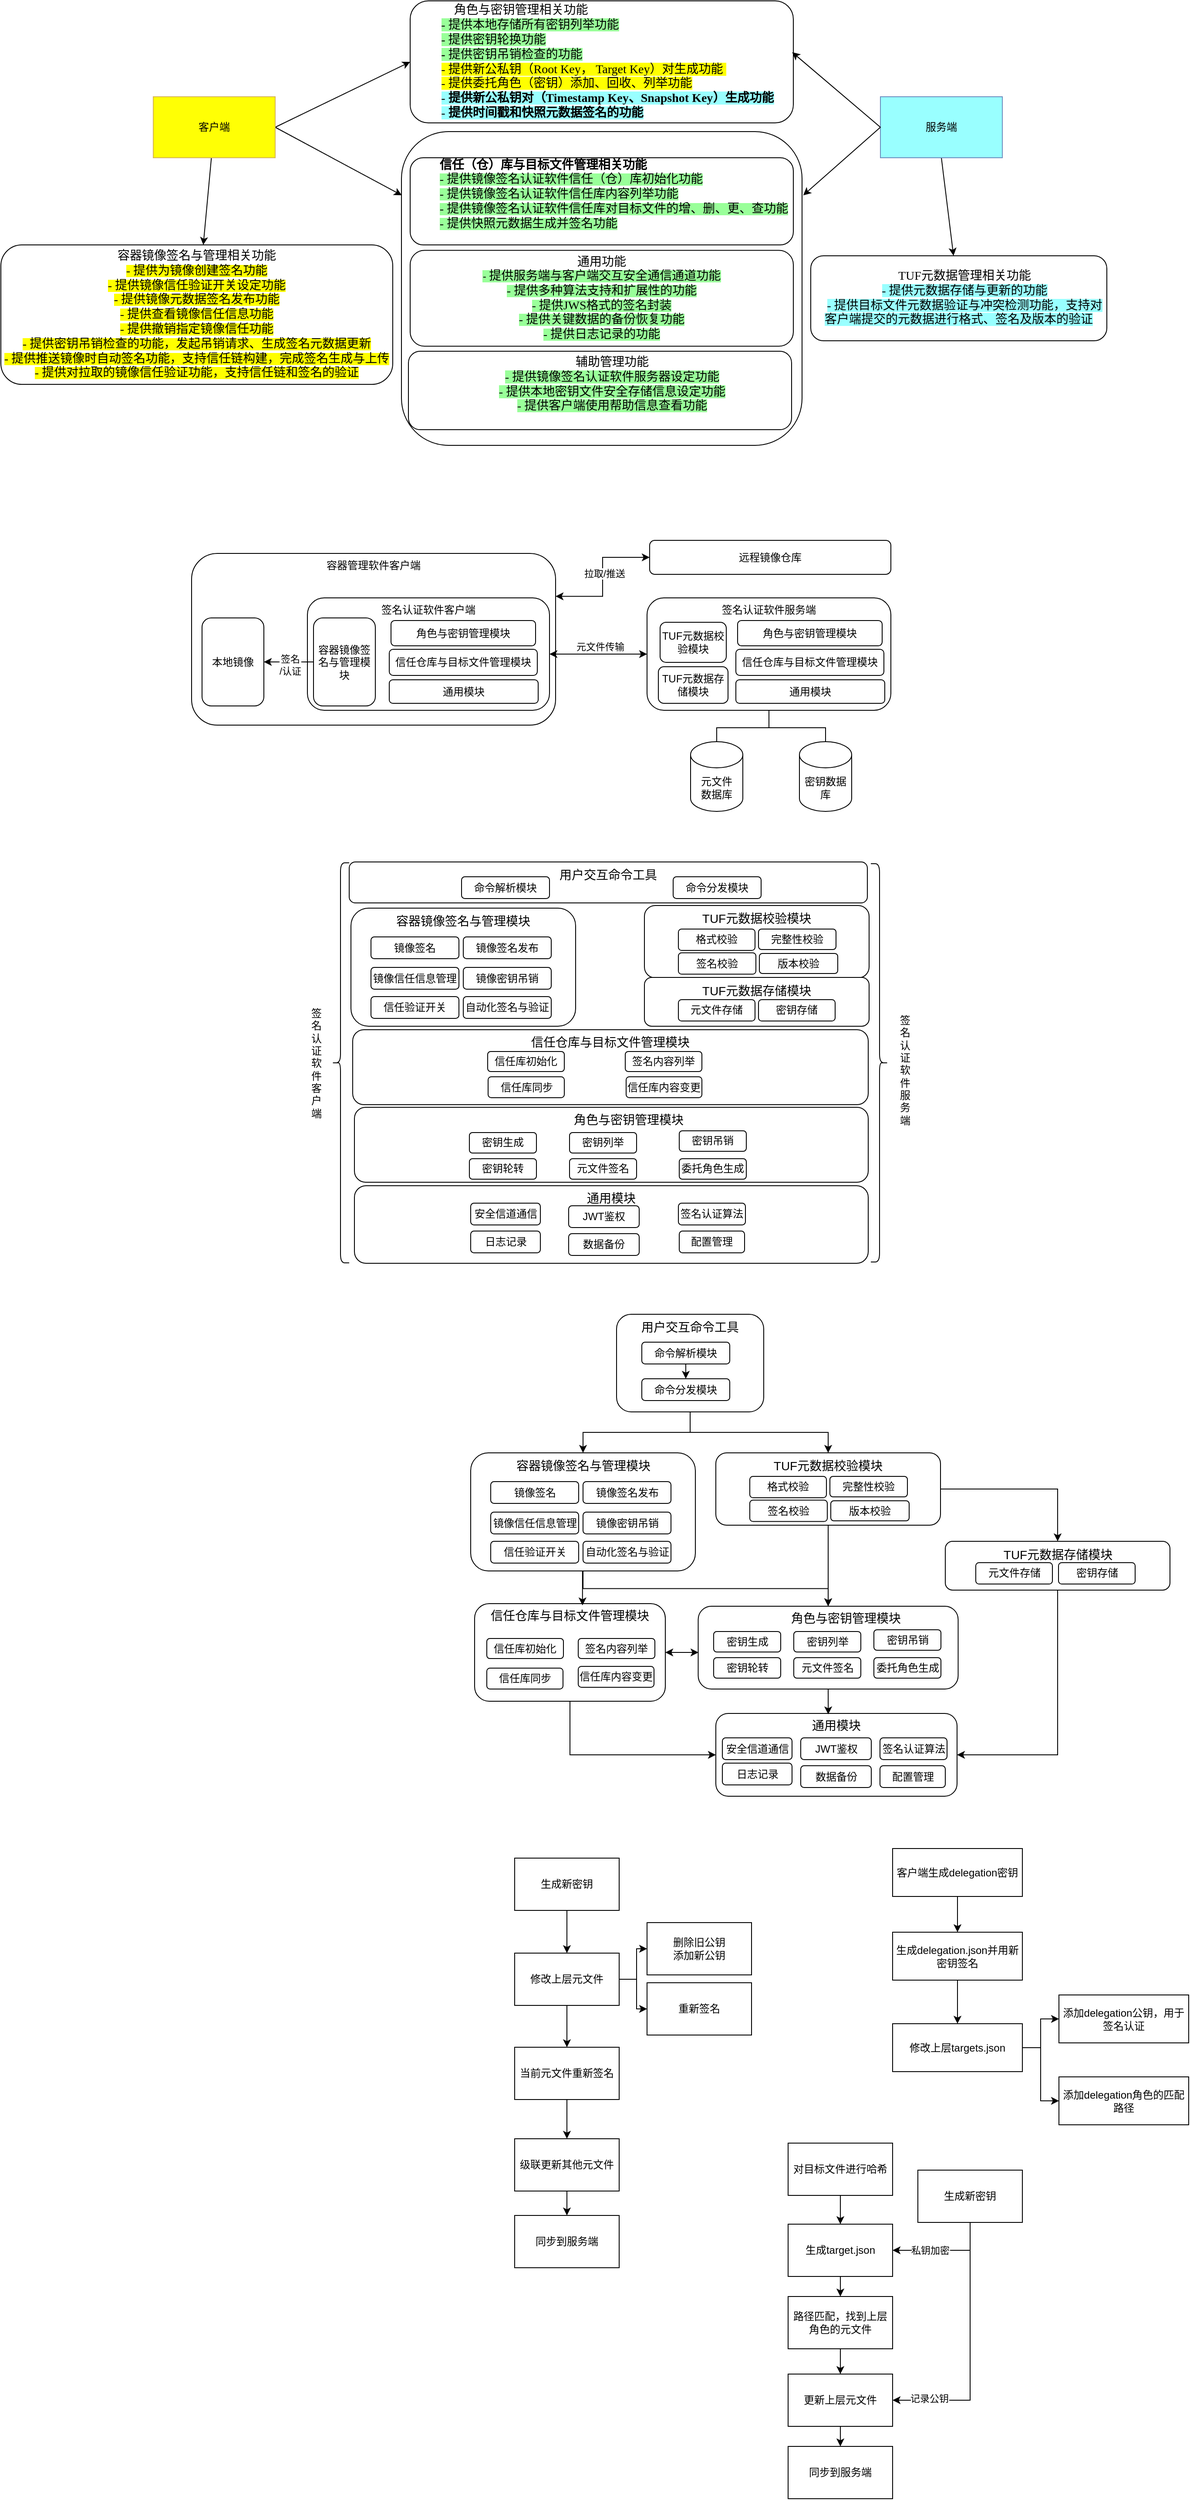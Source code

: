 <mxfile version="24.7.17">
  <diagram name="Page-1" id="I_vAI6bezVmmWGP37-cC">
    <mxGraphModel dx="1168" dy="698" grid="0" gridSize="10" guides="1" tooltips="1" connect="1" arrows="1" fold="1" page="1" pageScale="1" pageWidth="3300" pageHeight="4681" math="0" shadow="0">
      <root>
        <mxCell id="0" />
        <mxCell id="1" parent="0" />
        <mxCell id="vnhe2xDb4gEGWA_eNdFq-154" style="edgeStyle=orthogonalEdgeStyle;rounded=0;orthogonalLoop=1;jettySize=auto;html=1;exitX=1;exitY=0.25;exitDx=0;exitDy=0;entryX=0;entryY=0.5;entryDx=0;entryDy=0;startArrow=classic;startFill=1;" parent="1" source="vnhe2xDb4gEGWA_eNdFq-149" target="vnhe2xDb4gEGWA_eNdFq-153" edge="1">
          <mxGeometry relative="1" as="geometry" />
        </mxCell>
        <mxCell id="vnhe2xDb4gEGWA_eNdFq-155" value="拉取/推送" style="edgeLabel;html=1;align=center;verticalAlign=middle;resizable=0;points=[];" parent="vnhe2xDb4gEGWA_eNdFq-154" vertex="1" connectable="0">
          <mxGeometry x="0.061" y="-2" relative="1" as="geometry">
            <mxPoint as="offset" />
          </mxGeometry>
        </mxCell>
        <mxCell id="vnhe2xDb4gEGWA_eNdFq-149" value="容器管理软件客户端" style="rounded=1;whiteSpace=wrap;html=1;verticalAlign=top;" parent="1" vertex="1">
          <mxGeometry x="249" y="684" width="418" height="197" as="geometry" />
        </mxCell>
        <mxCell id="KUjtMMlZ2XUVZ9haEhoY-21" value="" style="rounded=1;whiteSpace=wrap;html=1;" parent="1" vertex="1">
          <mxGeometry x="490" y="200" width="460" height="360" as="geometry" />
        </mxCell>
        <mxCell id="KUjtMMlZ2XUVZ9haEhoY-23" style="rounded=0;orthogonalLoop=1;jettySize=auto;html=1;exitX=1;exitY=0.5;exitDx=0;exitDy=0;entryX=0;entryY=0.5;entryDx=0;entryDy=0;" parent="1" source="KUjtMMlZ2XUVZ9haEhoY-1" target="KUjtMMlZ2XUVZ9haEhoY-4" edge="1">
          <mxGeometry relative="1" as="geometry" />
        </mxCell>
        <mxCell id="KUjtMMlZ2XUVZ9haEhoY-24" style="rounded=0;orthogonalLoop=1;jettySize=auto;html=1;" parent="1" source="KUjtMMlZ2XUVZ9haEhoY-1" target="KUjtMMlZ2XUVZ9haEhoY-11" edge="1">
          <mxGeometry relative="1" as="geometry" />
        </mxCell>
        <mxCell id="KUjtMMlZ2XUVZ9haEhoY-28" style="rounded=0;orthogonalLoop=1;jettySize=auto;html=1;exitX=1;exitY=0.5;exitDx=0;exitDy=0;entryX=0.001;entryY=0.203;entryDx=0;entryDy=0;entryPerimeter=0;" parent="1" source="KUjtMMlZ2XUVZ9haEhoY-1" target="KUjtMMlZ2XUVZ9haEhoY-21" edge="1">
          <mxGeometry relative="1" as="geometry" />
        </mxCell>
        <mxCell id="KUjtMMlZ2XUVZ9haEhoY-1" value="客户端" style="rounded=0;whiteSpace=wrap;html=1;fillColor=#ffff05;strokeColor=#d6b656;" parent="1" vertex="1">
          <mxGeometry x="205" y="160" width="140" height="70" as="geometry" />
        </mxCell>
        <mxCell id="KUjtMMlZ2XUVZ9haEhoY-26" style="rounded=0;orthogonalLoop=1;jettySize=auto;html=1;exitX=0.5;exitY=1;exitDx=0;exitDy=0;" parent="1" source="KUjtMMlZ2XUVZ9haEhoY-2" target="KUjtMMlZ2XUVZ9haEhoY-6" edge="1">
          <mxGeometry relative="1" as="geometry" />
        </mxCell>
        <mxCell id="KUjtMMlZ2XUVZ9haEhoY-2" value="服务端" style="rounded=0;whiteSpace=wrap;html=1;fillColor=#99ffff;strokeColor=#6c8ebf;" parent="1" vertex="1">
          <mxGeometry x="1040" y="160" width="140" height="70" as="geometry" />
        </mxCell>
        <mxCell id="KUjtMMlZ2XUVZ9haEhoY-3" value="&lt;p style=&quot;margin: 0pt 0pt 0.0pt; text-indent: 21pt; text-align: justify;&quot; class=&quot;MsoNormal&quot;&gt;&lt;font face=&quot;宋体&quot;&gt;&lt;span style=&quot;font-size: 14px;&quot;&gt;&lt;b style=&quot;&quot;&gt;信任（仓）库与目标文件管理相关功能&lt;/b&gt;&lt;/span&gt;&lt;/font&gt;&lt;br&gt;&lt;/p&gt;&lt;p style=&quot;margin: 0pt 0pt 0.0pt; text-indent: 21pt; text-align: justify;&quot; class=&quot;MsoNormal&quot;&gt;&lt;span style=&quot;background-color: rgb(153, 255, 153);&quot;&gt;&lt;font style=&quot;&quot; face=&quot;宋体&quot;&gt;&lt;span style=&quot;font-size: 14px;&quot;&gt;-&amp;nbsp;&lt;/span&gt;&lt;/font&gt;&lt;span style=&quot;font-size: 10.5pt; font-family: 宋体; text-indent: 10pt;&quot;&gt;提供镜像签名认证软件信任（仓）库初始化功能&lt;/span&gt;&lt;/span&gt;&lt;/p&gt;&lt;p style=&quot;margin: 0pt 0pt 0.0pt; text-indent: 21pt; text-align: justify;&quot; class=&quot;MsoNormal&quot;&gt;&lt;span style=&quot;background-color: rgb(153, 255, 153);&quot;&gt;&lt;span style=&quot;font-size: 10.5pt; font-family: 宋体; text-indent: 10pt;&quot;&gt;-&amp;nbsp;&lt;/span&gt;&lt;span style=&quot;font-size: 10.5pt; font-family: 宋体; text-indent: 10pt;&quot;&gt;提供镜像签名认证软件信任库内容列举功能&lt;/span&gt;&lt;/span&gt;&lt;/p&gt;&lt;p style=&quot;margin: 0pt 0pt 0.0pt; text-indent: 21pt; text-align: justify;&quot; class=&quot;MsoNormal&quot;&gt;&lt;span style=&quot;background-color: rgb(153, 255, 153);&quot;&gt;&lt;span style=&quot;font-size: 10.5pt; font-family: 宋体; text-indent: 10pt;&quot;&gt;-&amp;nbsp;&lt;/span&gt;&lt;span style=&quot;font-size: 10.5pt; font-family: 宋体; text-indent: 10pt;&quot;&gt;提供镜像签名认证软件信任库对目标文件的增、删、更、查功能&lt;/span&gt;&lt;/span&gt;&lt;/p&gt;&lt;p style=&quot;margin: 0pt 0pt 0.0pt; text-indent: 21pt; text-align: justify;&quot; class=&quot;MsoNormal&quot;&gt;&lt;span style=&quot;background-color: rgb(153, 255, 153);&quot;&gt;&lt;span style=&quot;font-size: 10.5pt; font-family: 宋体; text-indent: 10pt;&quot;&gt;-&amp;nbsp;&lt;/span&gt;&lt;span style=&quot;text-align: start; text-indent: -9.95pt; font-family: 宋体; font-size: 10.5pt;&quot;&gt;提供快照元数据生成并签名功能&lt;/span&gt;&lt;/span&gt;&lt;/p&gt;&lt;p style=&quot;font-size: medium; text-align: start; margin-left: 9.95pt; text-indent: -9.95pt;&quot; class=&quot;17&quot;&gt;&lt;span style=&quot;font-family: 宋体; font-size: 10.5pt;&quot;&gt;&lt;/span&gt;&lt;/p&gt;" style="rounded=1;whiteSpace=wrap;html=1;" parent="1" vertex="1">
          <mxGeometry x="500" y="230" width="440" height="100" as="geometry" />
        </mxCell>
        <mxCell id="KUjtMMlZ2XUVZ9haEhoY-4" value="&lt;p style=&quot;margin: 0pt 0pt 0.0pt; text-indent: 21pt; text-align: justify; font-family: 宋体; font-size: 10.5pt;&quot; class=&quot;MsoNormal&quot;&gt;&lt;span style=&quot;background-image: initial; background-position: initial; background-size: initial; background-repeat: initial; background-attachment: initial; background-origin: initial; background-clip: initial; font-size: 10.5pt;&quot;&gt;&lt;font style=&quot;&quot; face=&quot;宋体&quot;&gt;角色与密钥管理相关功能&lt;/font&gt;&lt;/span&gt;&lt;span style=&quot;font-size: 10.5pt; background-image: initial; background-position: initial; background-size: initial; background-repeat: initial; background-attachment: initial; background-origin: initial; background-clip: initial; background: rgb(255, 255, 0); font-size: 10.5pt;&quot;&gt;&lt;/span&gt;&lt;/p&gt;&lt;p style=&quot;margin: 0pt 0pt 0.0pt; text-indent: 21pt; text-align: justify; font-family: 宋体; font-size: 10.5pt;&quot; class=&quot;MsoNormal&quot;&gt;&lt;span style=&quot;font-size: 10.5pt; background-image: initial; background-position: initial; background-size: initial; background-repeat: initial; background-attachment: initial; background-origin: initial; background-clip: initial; background-color: rgb(255, 255, 0);&quot;&gt;&lt;/span&gt;&lt;/p&gt;&lt;p style=&quot;margin: 0pt 0pt 0.0pt; text-indent: 10pt; text-align: justify; font-family: 宋体; font-size: 10.5pt;&quot; class=&quot;MsoNormal&quot;&gt;&lt;span style=&quot;background-color: rgb(153, 255, 153);&quot;&gt;&lt;span style=&quot;font-size: 10.5pt;&quot;&gt;-&amp;nbsp;&lt;/span&gt;&lt;span style=&quot;font-size: 10.5pt; text-indent: 10pt;&quot;&gt;提供本地存储所有密钥列举功能&lt;/span&gt;&lt;/span&gt;&lt;/p&gt;&lt;p style=&quot;margin: 0pt 0pt 0.0pt; text-indent: 10pt; text-align: justify; font-family: 宋体; font-size: 10.5pt;&quot; class=&quot;MsoNormal&quot;&gt;&lt;span style=&quot;background-color: rgb(153, 255, 153);&quot;&gt;&lt;span style=&quot;text-indent: 13.333px;&quot;&gt;- 提供密钥轮换功能&lt;/span&gt;&lt;span style=&quot;font-size: 10.5pt; text-indent: 10pt;&quot;&gt;&lt;br&gt;&lt;/span&gt;&lt;/span&gt;&lt;/p&gt;&lt;p style=&quot;margin: 0pt 0pt 0.0pt; text-indent: 10pt; text-align: justify; font-family: 宋体; font-size: 10.5pt;&quot; class=&quot;MsoNormal&quot;&gt;&lt;span style=&quot;background-color: rgb(153, 255, 153);&quot;&gt;&lt;b style=&quot;font-size: 10.5pt; text-indent: 10pt;&quot;&gt;-&amp;nbsp;&lt;/b&gt;&lt;span style=&quot;font-size: 10.5pt; text-indent: 10pt;&quot;&gt;提供密钥吊销检查的功能&lt;/span&gt;&lt;/span&gt;&lt;span style=&quot;text-indent: 13.333px;&quot;&gt;&lt;br&gt;&lt;/span&gt;&lt;/p&gt;&lt;p style=&quot;margin: 0pt 0pt 0.0pt; text-indent: 10pt; text-align: justify; font-family: 宋体; font-size: 10.5pt;&quot; class=&quot;MsoNormal&quot;&gt;&lt;span style=&quot;background-color: rgb(255, 255, 0);&quot;&gt;&lt;span style=&quot;font-size: 10.5pt; text-indent: 10pt;&quot;&gt;-&amp;nbsp;&lt;/span&gt;&lt;span style=&quot;font-size: 10.5pt; text-indent: 10pt;&quot;&gt;提供新公私钥（Root Key， Target Key）对生成功能&lt;/span&gt;&lt;span style=&quot;font-size: 10.5pt; text-indent: 10pt;&quot;&gt;&amp;nbsp;&lt;/span&gt;&lt;/span&gt;&lt;/p&gt;&lt;p style=&quot;margin: 0pt 0pt 0.0pt; text-indent: 10pt; text-align: justify; font-family: 宋体; font-size: 10.5pt;&quot; class=&quot;MsoNormal&quot;&gt;&lt;span style=&quot;background-color: rgb(255, 255, 0);&quot;&gt;&lt;span style=&quot;font-size: 10.5pt; text-indent: 10pt;&quot;&gt;-&amp;nbsp;&lt;/span&gt;&lt;span style=&quot;font-size: 10.5pt; text-indent: 10pt;&quot;&gt;提供委托角色（密钥）添加、回收、列举功能&lt;/span&gt;&lt;/span&gt;&lt;span style=&quot;font-size: 10.5pt; text-indent: 10pt; background-color: initial;&quot;&gt;&lt;br&gt;&lt;/span&gt;&lt;/p&gt;&lt;p style=&quot;margin: 0pt 0pt 0.0pt; text-indent: 10pt; text-align: justify; font-family: 宋体; font-size: 10.5pt;&quot; class=&quot;MsoNormal&quot;&gt;&lt;span style=&quot;background-color: rgb(153, 255, 255);&quot;&gt;&lt;span style=&quot;font-size: 10.5pt; text-indent: 10pt;&quot;&gt;-&amp;nbsp;&lt;/span&gt;&lt;b style=&quot;font-size: 10.5pt; text-indent: 10pt;&quot;&gt;提供新公私钥对（Timestamp Key&lt;/b&gt;&lt;b style=&quot;font-size: 10.5pt; text-indent: 10pt;&quot;&gt;、Snapshot Key&lt;/b&gt;&lt;b style=&quot;font-size: 10.5pt; text-indent: 10pt;&quot;&gt;）生成功能&lt;/b&gt;&lt;/span&gt;&lt;/p&gt;&lt;p style=&quot;margin: 0pt 0pt 0.0pt; text-indent: 10pt; text-align: justify; font-family: 宋体; font-size: 10.5pt;&quot; class=&quot;MsoNormal&quot;&gt;&lt;span style=&quot;background-color: rgb(153, 255, 255);&quot;&gt;&lt;span style=&quot;font-size: 10.5pt; text-indent: 10pt;&quot;&gt;-&amp;nbsp;&lt;/span&gt;&lt;b style=&quot;font-size: 10.5pt; text-indent: 10pt;&quot;&gt;提供时间戳&lt;/b&gt;&lt;b style=&quot;font-size: 10.5pt; text-indent: 10pt;&quot;&gt;和&lt;/b&gt;&lt;b style=&quot;font-size: 10.5pt; text-indent: 10pt;&quot;&gt;快照元数据签名的功能&lt;/b&gt;&lt;/span&gt;&lt;/p&gt;" style="rounded=1;whiteSpace=wrap;html=1;" parent="1" vertex="1">
          <mxGeometry x="500" y="50" width="440" height="140" as="geometry" />
        </mxCell>
        <mxCell id="KUjtMMlZ2XUVZ9haEhoY-6" value="&lt;p style=&quot;margin: 0pt 0pt 0.0pt; text-indent: 10pt; font-family: 宋体; font-size: 10.5pt;&quot; class=&quot;MsoNormal&quot;&gt;&lt;span style=&quot;font-size: 10.5pt; background-image: initial; background-position: initial; background-size: initial; background-repeat: initial; background-attachment: initial; background-origin: initial; background-clip: initial; background-color: rgb(255, 255, 255);&quot;&gt;&lt;font style=&quot;&quot; face=&quot;宋体&quot;&gt;TUF元数据管理相关功能&lt;/font&gt;&lt;/span&gt;&lt;/p&gt;&lt;p style=&quot;text-indent: 13.333px; margin: 0pt 0pt 0.0pt; font-family: 宋体; font-size: 10.5pt;&quot; class=&quot;MsoNormal&quot;&gt;&lt;span style=&quot;background-color: rgb(153, 255, 255);&quot;&gt;&lt;span style=&quot;font-size: 10.5pt; text-indent: -9.95pt;&quot;&gt;-&amp;nbsp;&lt;/span&gt;&lt;span style=&quot;font-size: 10.5pt; text-indent: -9.95pt;&quot;&gt;提供元数据存储与更新的功能&lt;/span&gt;&lt;/span&gt;&lt;/p&gt;&lt;p style=&quot;text-indent: 13.333px; margin: 0pt 0pt 0.0pt; font-family: 宋体; font-size: 10.5pt;&quot; class=&quot;MsoNormal&quot;&gt;&lt;span style=&quot;font-size: 10.5pt; text-indent: 10pt;&quot;&gt;&lt;span style=&quot;background-color: rgb(153, 255, 255);&quot;&gt;- 提供目标文件元数据验证与冲突检测功能，&lt;/span&gt;&lt;/span&gt;&lt;span style=&quot;background-color: rgb(153, 255, 255);&quot;&gt;&lt;span style=&quot;font-size: 10.5pt; text-indent: 10pt;&quot;&gt;支持&lt;/span&gt;&lt;span style=&quot;font-size: 10.5pt; text-indent: 10pt;&quot;&gt;对客户端提交的元数据进行格式、签名及版本的验证&lt;/span&gt;&lt;/span&gt;&lt;/p&gt;" style="rounded=1;whiteSpace=wrap;html=1;align=center;" parent="1" vertex="1">
          <mxGeometry x="960" y="342.5" width="340" height="97.5" as="geometry" />
        </mxCell>
        <mxCell id="KUjtMMlZ2XUVZ9haEhoY-11" value="&lt;span style=&quot;font-family: 宋体; font-size: 14px;&quot;&gt;容器镜像签名与管理相关功能&lt;/span&gt;&lt;div&gt;&lt;span style=&quot;background-color: rgb(255, 255, 0);&quot;&gt;&lt;span style=&quot;font-family: 宋体; font-size: 14px;&quot;&gt;-&amp;nbsp;&lt;/span&gt;&lt;span style=&quot;font-family: 宋体; font-size: 14px; text-indent: 13.333px;&quot;&gt;提供为镜像创建签名功能&lt;/span&gt;&lt;/span&gt;&lt;/div&gt;&lt;div&gt;&lt;span style=&quot;background-color: rgb(255, 255, 0);&quot;&gt;&lt;span style=&quot;font-size: 10.5pt; font-family: 宋体; text-indent: 10pt;&quot;&gt;-&amp;nbsp;&lt;/span&gt;&lt;span style=&quot;font-size: 10.5pt; font-family: 宋体; text-indent: 10pt;&quot;&gt;提供镜像信任验证开关设定功能&lt;/span&gt;&lt;/span&gt;&lt;/div&gt;&lt;div&gt;&lt;span style=&quot;background-color: rgb(255, 255, 0);&quot;&gt;&lt;span style=&quot;font-size: 10.5pt; font-family: 宋体; text-indent: 10pt;&quot;&gt;-&amp;nbsp;&lt;/span&gt;&lt;span style=&quot;font-size: 10.5pt; font-family: 宋体; text-indent: 10pt;&quot;&gt;提供镜像元数据签名发布功能&lt;/span&gt;&lt;span style=&quot;font-size: 10.5pt; font-family: 宋体; text-indent: 10pt;&quot;&gt;&lt;br&gt;&lt;/span&gt;&lt;/span&gt;&lt;/div&gt;&lt;div&gt;&lt;span style=&quot;background-color: rgb(255, 255, 0);&quot;&gt;&lt;span style=&quot;font-size: 10.5pt; font-family: 宋体; text-indent: 10pt;&quot;&gt;-&amp;nbsp;&lt;/span&gt;&lt;span style=&quot;font-size: 10.5pt; font-family: 宋体; text-indent: 10pt;&quot;&gt;提供查看镜像信任信息功能&lt;/span&gt;&lt;span style=&quot;font-size: 10.5pt; font-family: 宋体; text-indent: 10pt;&quot;&gt;&lt;br&gt;&lt;/span&gt;&lt;/span&gt;&lt;/div&gt;&lt;div&gt;&lt;span style=&quot;background-color: rgb(255, 255, 0);&quot;&gt;&lt;span style=&quot;font-size: 10.5pt; font-family: 宋体; text-indent: 10pt;&quot;&gt;-&amp;nbsp;&lt;/span&gt;&lt;span style=&quot;font-size: 10.5pt; font-family: 宋体; text-indent: 10pt;&quot;&gt;提供撤销指定镜像信任功能&lt;/span&gt;&lt;span style=&quot;font-size: 10.5pt; font-family: 宋体; text-indent: 10pt;&quot;&gt;&lt;br&gt;&lt;/span&gt;&lt;/span&gt;&lt;/div&gt;&lt;div&gt;&lt;span style=&quot;background-color: rgb(255, 255, 0);&quot;&gt;&lt;span style=&quot;font-size: 10.5pt; font-family: 宋体; text-indent: 10pt;&quot;&gt;-&amp;nbsp;&lt;/span&gt;&lt;span style=&quot;font-size: 10.5pt; font-family: 宋体; text-indent: 10pt;&quot;&gt;提供密钥吊销检查的功能，发起吊销请求、生成签名元数据更新&lt;/span&gt;&lt;span style=&quot;font-size: 10.5pt; font-family: 宋体; text-indent: 10pt;&quot;&gt;&lt;br&gt;&lt;/span&gt;&lt;/span&gt;&lt;/div&gt;&lt;div&gt;&lt;span style=&quot;background-color: rgb(255, 255, 0);&quot;&gt;&lt;span style=&quot;font-size: 10.5pt; font-family: 宋体; text-indent: 10pt;&quot;&gt;-&amp;nbsp;&lt;/span&gt;&lt;span style=&quot;font-size: 10.5pt; font-family: 宋体; text-indent: 10pt;&quot;&gt;提供推送镜像时自动签名功能，支持信任链构建，完成签名生成与上传&lt;/span&gt;&lt;span style=&quot;font-size: 10.5pt; font-family: 宋体; text-indent: 10pt;&quot;&gt;&lt;br&gt;&lt;/span&gt;&lt;/span&gt;&lt;/div&gt;&lt;div&gt;&lt;span style=&quot;background-color: rgb(255, 255, 0);&quot;&gt;&lt;span style=&quot;font-size: 10.5pt; font-family: 宋体; text-indent: 10pt;&quot;&gt;-&amp;nbsp;&lt;/span&gt;&lt;span style=&quot;font-size: 10.5pt; font-family: 宋体; text-indent: 10pt;&quot;&gt;提供对拉取的镜像信任验证功能，支持信任链和签名的验证&lt;/span&gt;&lt;/span&gt;&lt;span style=&quot;font-size: 10.5pt; font-family: 宋体; text-indent: 10pt;&quot;&gt;&lt;br&gt;&lt;/span&gt;&lt;/div&gt;" style="rounded=1;whiteSpace=wrap;html=1;" parent="1" vertex="1">
          <mxGeometry x="30" y="330" width="450" height="160" as="geometry" />
        </mxCell>
        <mxCell id="KUjtMMlZ2XUVZ9haEhoY-15" value="&lt;p style=&quot;margin: 0pt 0pt 0.0pt; text-indent: 21pt; font-family: 宋体; font-size: 10.5pt;&quot; class=&quot;MsoNormal&quot;&gt;辅助管理功能&lt;/p&gt;&lt;p style=&quot;margin: 0pt 0pt 0.0pt; text-indent: 21pt; font-family: 宋体; font-size: 10.5pt;&quot; class=&quot;MsoNormal&quot;&gt;&lt;span style=&quot;background-color: rgb(153, 255, 153);&quot;&gt;-&amp;nbsp;&lt;span style=&quot;font-size: 10.5pt; text-indent: 0pt;&quot;&gt;提供镜像签名认证软件服务器设定功能&lt;/span&gt;&lt;/span&gt;&lt;/p&gt;&lt;p style=&quot;margin: 0pt 0pt 0.0pt; text-indent: 21pt; font-family: 宋体; font-size: 10.5pt;&quot; class=&quot;MsoNormal&quot;&gt;&lt;span style=&quot;background-color: rgb(153, 255, 153);&quot;&gt;&lt;span style=&quot;font-size: 10.5pt; text-indent: 0pt;&quot;&gt;-&amp;nbsp;&lt;/span&gt;&lt;span style=&quot;font-size: 10.5pt; text-indent: 10pt;&quot;&gt;提供本地密钥文件安全存储信息设定功能&lt;/span&gt;&lt;/span&gt;&lt;/p&gt;&lt;p style=&quot;margin: 0pt 0pt 0.0pt; text-indent: 21pt; font-family: 宋体; font-size: 10.5pt;&quot; class=&quot;MsoNormal&quot;&gt;&lt;span style=&quot;background-color: rgb(153, 255, 153);&quot;&gt;&lt;span style=&quot;font-size: 10.5pt; text-indent: 10pt;&quot;&gt;-&amp;nbsp;&lt;/span&gt;&lt;span style=&quot;font-size: 10.5pt; text-indent: 10pt;&quot;&gt;提供客户端使用帮助信息查看功能&lt;/span&gt;&lt;/span&gt;&lt;/p&gt;&lt;p style=&quot;margin-left: 0pt; text-indent: 0pt; text-align: justify; font-family: 宋体; font-size: 10.5pt;&quot; class=&quot;MsoListNumber&quot;&gt;&lt;span style=&quot;font-size: 10.5pt;&quot;&gt;&lt;/span&gt;&lt;/p&gt;" style="rounded=1;whiteSpace=wrap;html=1;" parent="1" vertex="1">
          <mxGeometry x="498" y="452" width="440" height="90" as="geometry" />
        </mxCell>
        <mxCell id="KUjtMMlZ2XUVZ9haEhoY-16" value="&lt;font style=&quot;font-size: 14px;&quot;&gt;通用功能&lt;/font&gt;&lt;div&gt;&lt;span style=&quot;background-color: rgb(153, 255, 153);&quot;&gt;-&amp;nbsp;&lt;span style=&quot;font-size: 10.5pt; font-family: 宋体; text-align: justify; text-indent: 10pt;&quot;&gt;提供服务端与客户端交互安全通信通道功能&lt;/span&gt;&lt;/span&gt;&lt;/div&gt;&lt;div&gt;&lt;span style=&quot;background-color: rgb(153, 255, 153);&quot;&gt;&lt;span style=&quot;font-size: 10.5pt; font-family: 宋体; text-align: justify; text-indent: 10pt;&quot;&gt;-&amp;nbsp;&lt;/span&gt;&lt;span style=&quot;font-size: 10.5pt; font-family: 宋体; text-align: justify; text-indent: 10pt;&quot;&gt;提供多种算法支持和扩展性的功能&lt;/span&gt;&lt;/span&gt;&lt;/div&gt;&lt;div&gt;&lt;span style=&quot;background-color: rgb(153, 255, 153);&quot;&gt;&lt;span style=&quot;font-size: 10.5pt; font-family: 宋体; text-align: justify; text-indent: 10pt;&quot;&gt;-&amp;nbsp;&lt;/span&gt;&lt;font style=&quot;font-size: 10.5pt; font-family: 宋体; text-align: justify; text-indent: 10pt;&quot; face=&quot;宋体&quot;&gt;提供&lt;/font&gt;&lt;font style=&quot;font-size: 10.5pt; font-family: 宋体; text-align: justify; text-indent: 10pt;&quot; face=&quot;宋体&quot;&gt;JWS格式的签名封装&lt;/font&gt;&lt;/span&gt;&lt;/div&gt;&lt;div&gt;&lt;span style=&quot;background-color: rgb(153, 255, 153);&quot;&gt;&lt;font style=&quot;font-size: 10.5pt; font-family: 宋体; text-align: justify; text-indent: 10pt;&quot; face=&quot;宋体&quot;&gt;-&amp;nbsp;&lt;/font&gt;&lt;span style=&quot;font-size: 10.5pt; font-family: 宋体; text-align: justify; text-indent: 10pt;&quot;&gt;提供关键数据的备份恢复功能&lt;/span&gt;&lt;/span&gt;&lt;/div&gt;&lt;div&gt;&lt;span style=&quot;background-color: rgb(153, 255, 153);&quot;&gt;&lt;span style=&quot;font-size: 10.5pt; font-family: 宋体; text-align: justify; text-indent: 10pt;&quot;&gt;-&amp;nbsp;&lt;/span&gt;&lt;span style=&quot;font-size: 10.5pt; font-family: 宋体; text-align: justify; text-indent: 10pt;&quot;&gt;提供日志记录的功能&lt;/span&gt;&lt;/span&gt;&lt;/div&gt;" style="rounded=1;whiteSpace=wrap;html=1;" parent="1" vertex="1">
          <mxGeometry x="500" y="336.25" width="440" height="110" as="geometry" />
        </mxCell>
        <mxCell id="KUjtMMlZ2XUVZ9haEhoY-25" style="rounded=0;orthogonalLoop=1;jettySize=auto;html=1;exitX=0;exitY=0.5;exitDx=0;exitDy=0;entryX=0.997;entryY=0.421;entryDx=0;entryDy=0;entryPerimeter=0;" parent="1" source="KUjtMMlZ2XUVZ9haEhoY-2" target="KUjtMMlZ2XUVZ9haEhoY-4" edge="1">
          <mxGeometry relative="1" as="geometry" />
        </mxCell>
        <mxCell id="KUjtMMlZ2XUVZ9haEhoY-27" style="rounded=0;orthogonalLoop=1;jettySize=auto;html=1;exitX=0;exitY=0.5;exitDx=0;exitDy=0;entryX=1.003;entryY=0.203;entryDx=0;entryDy=0;entryPerimeter=0;" parent="1" source="KUjtMMlZ2XUVZ9haEhoY-2" target="KUjtMMlZ2XUVZ9haEhoY-21" edge="1">
          <mxGeometry relative="1" as="geometry" />
        </mxCell>
        <mxCell id="KUjtMMlZ2XUVZ9haEhoY-46" value="&lt;span style=&quot;color: rgb(0, 0, 0); font-family: 宋体; font-size: 14px; text-indent: 28px;&quot;&gt;信任仓库与目标文件管理模块&lt;/span&gt;" style="rounded=1;whiteSpace=wrap;html=1;verticalAlign=top;" parent="1" vertex="1">
          <mxGeometry x="434" y="1230.5" width="592" height="86" as="geometry" />
        </mxCell>
        <mxCell id="KUjtMMlZ2XUVZ9haEhoY-55" value="&lt;blockquote style=&quot;margin: 0 0 0 40px; border: none; padding: 0px;&quot;&gt;&lt;span style=&quot;color: rgb(0, 0, 0); font-family: 宋体; font-size: 14px; text-indent: 28px;&quot;&gt;角色与密钥管理模块&lt;/span&gt;&lt;/blockquote&gt;" style="rounded=1;whiteSpace=wrap;html=1;verticalAlign=top;" parent="1" vertex="1">
          <mxGeometry x="436" y="1319.5" width="590" height="86" as="geometry" />
        </mxCell>
        <mxCell id="KUjtMMlZ2XUVZ9haEhoY-58" value="&lt;font style=&quot;font-size: 14px;&quot;&gt;容器镜像签名与管理模块&lt;/font&gt;" style="rounded=1;whiteSpace=wrap;html=1;verticalAlign=top;" parent="1" vertex="1">
          <mxGeometry x="432" y="1091" width="258" height="135.5" as="geometry" />
        </mxCell>
        <mxCell id="KUjtMMlZ2XUVZ9haEhoY-59" value="&lt;font style=&quot;font-size: 14px;&quot;&gt;TUF元数据校验模块&lt;/font&gt;" style="rounded=1;whiteSpace=wrap;html=1;verticalAlign=top;" parent="1" vertex="1">
          <mxGeometry x="769" y="1088" width="258" height="83" as="geometry" />
        </mxCell>
        <mxCell id="vnhe2xDb4gEGWA_eNdFq-10" value="密钥生成" style="rounded=1;whiteSpace=wrap;html=1;" parent="1" vertex="1">
          <mxGeometry x="568" y="1348.5" width="77" height="23.5" as="geometry" />
        </mxCell>
        <mxCell id="vnhe2xDb4gEGWA_eNdFq-11" value="密钥列举" style="rounded=1;whiteSpace=wrap;html=1;" parent="1" vertex="1">
          <mxGeometry x="683" y="1348.5" width="77" height="23.5" as="geometry" />
        </mxCell>
        <mxCell id="vnhe2xDb4gEGWA_eNdFq-12" value="密钥吊销" style="rounded=1;whiteSpace=wrap;html=1;" parent="1" vertex="1">
          <mxGeometry x="809" y="1346.5" width="77" height="23.5" as="geometry" />
        </mxCell>
        <mxCell id="vnhe2xDb4gEGWA_eNdFq-13" value="密钥轮转" style="rounded=1;whiteSpace=wrap;html=1;" parent="1" vertex="1">
          <mxGeometry x="568" y="1378.5" width="77" height="23.5" as="geometry" />
        </mxCell>
        <mxCell id="vnhe2xDb4gEGWA_eNdFq-16" value="委托角色生成" style="rounded=1;whiteSpace=wrap;html=1;" parent="1" vertex="1">
          <mxGeometry x="809" y="1378.5" width="77" height="23.5" as="geometry" />
        </mxCell>
        <mxCell id="vnhe2xDb4gEGWA_eNdFq-24" value="元文件签名" style="rounded=1;whiteSpace=wrap;html=1;" parent="1" vertex="1">
          <mxGeometry x="683" y="1378.5" width="77" height="23.5" as="geometry" />
        </mxCell>
        <mxCell id="vnhe2xDb4gEGWA_eNdFq-26" value="签名内容列举" style="rounded=1;whiteSpace=wrap;html=1;" parent="1" vertex="1">
          <mxGeometry x="747" y="1255.5" width="88" height="23" as="geometry" />
        </mxCell>
        <mxCell id="vnhe2xDb4gEGWA_eNdFq-27" value="信任库内容变更" style="rounded=1;whiteSpace=wrap;html=1;" parent="1" vertex="1">
          <mxGeometry x="748" y="1284.5" width="87" height="24" as="geometry" />
        </mxCell>
        <mxCell id="vnhe2xDb4gEGWA_eNdFq-28" value="信任库同步" style="rounded=1;whiteSpace=wrap;html=1;" parent="1" vertex="1">
          <mxGeometry x="589.5" y="1284.5" width="87.5" height="24" as="geometry" />
        </mxCell>
        <mxCell id="vnhe2xDb4gEGWA_eNdFq-29" value="镜像签名" style="rounded=1;whiteSpace=wrap;html=1;" parent="1" vertex="1">
          <mxGeometry x="455" y="1124" width="101" height="25" as="geometry" />
        </mxCell>
        <mxCell id="vnhe2xDb4gEGWA_eNdFq-30" value="信任验证开关" style="rounded=1;whiteSpace=wrap;html=1;" parent="1" vertex="1">
          <mxGeometry x="455" y="1192.5" width="101" height="25" as="geometry" />
        </mxCell>
        <mxCell id="vnhe2xDb4gEGWA_eNdFq-31" value="镜像签名发布" style="rounded=1;whiteSpace=wrap;html=1;" parent="1" vertex="1">
          <mxGeometry x="561" y="1124" width="101" height="25" as="geometry" />
        </mxCell>
        <mxCell id="vnhe2xDb4gEGWA_eNdFq-32" value="镜像信任信息管理" style="rounded=1;whiteSpace=wrap;html=1;" parent="1" vertex="1">
          <mxGeometry x="455" y="1159" width="101" height="25" as="geometry" />
        </mxCell>
        <mxCell id="vnhe2xDb4gEGWA_eNdFq-33" value="镜像密钥吊销" style="rounded=1;whiteSpace=wrap;html=1;" parent="1" vertex="1">
          <mxGeometry x="561" y="1159" width="101" height="25" as="geometry" />
        </mxCell>
        <mxCell id="vnhe2xDb4gEGWA_eNdFq-35" value="自动化签名与验证" style="rounded=1;whiteSpace=wrap;html=1;" parent="1" vertex="1">
          <mxGeometry x="561" y="1192.5" width="101" height="25" as="geometry" />
        </mxCell>
        <mxCell id="vnhe2xDb4gEGWA_eNdFq-36" value="完整性校验" style="rounded=1;whiteSpace=wrap;html=1;" parent="1" vertex="1">
          <mxGeometry x="900" y="1115" width="89" height="23.5" as="geometry" />
        </mxCell>
        <mxCell id="vnhe2xDb4gEGWA_eNdFq-37" value="格式校验" style="rounded=1;whiteSpace=wrap;html=1;" parent="1" vertex="1">
          <mxGeometry x="808" y="1115" width="88" height="24.5" as="geometry" />
        </mxCell>
        <mxCell id="vnhe2xDb4gEGWA_eNdFq-38" value="签名校验" style="rounded=1;whiteSpace=wrap;html=1;" parent="1" vertex="1">
          <mxGeometry x="808" y="1142.25" width="89" height="24.5" as="geometry" />
        </mxCell>
        <mxCell id="vnhe2xDb4gEGWA_eNdFq-39" value="版本校验" style="rounded=1;whiteSpace=wrap;html=1;" parent="1" vertex="1">
          <mxGeometry x="901" y="1143" width="90" height="23" as="geometry" />
        </mxCell>
        <mxCell id="vnhe2xDb4gEGWA_eNdFq-43" value="&lt;span style=&quot;color: rgb(0, 0, 0); font-family: 宋体; font-size: 14px; text-indent: 28px;&quot;&gt;通用模块&lt;/span&gt;" style="rounded=1;whiteSpace=wrap;html=1;verticalAlign=top;" parent="1" vertex="1">
          <mxGeometry x="436" y="1409.5" width="590" height="89" as="geometry" />
        </mxCell>
        <mxCell id="vnhe2xDb4gEGWA_eNdFq-44" value="安全信道通信" style="rounded=1;whiteSpace=wrap;html=1;" parent="1" vertex="1">
          <mxGeometry x="569.5" y="1429.5" width="80" height="25" as="geometry" />
        </mxCell>
        <mxCell id="vnhe2xDb4gEGWA_eNdFq-45" value="签名认证算法" style="rounded=1;whiteSpace=wrap;html=1;" parent="1" vertex="1">
          <mxGeometry x="808" y="1429.5" width="77" height="25" as="geometry" />
        </mxCell>
        <mxCell id="vnhe2xDb4gEGWA_eNdFq-46" value="JWT鉴权" style="rounded=1;whiteSpace=wrap;html=1;" parent="1" vertex="1">
          <mxGeometry x="682" y="1432.5" width="81" height="25" as="geometry" />
        </mxCell>
        <mxCell id="vnhe2xDb4gEGWA_eNdFq-47" value="数据备份" style="rounded=1;whiteSpace=wrap;html=1;" parent="1" vertex="1">
          <mxGeometry x="682" y="1464.5" width="81" height="25" as="geometry" />
        </mxCell>
        <mxCell id="vnhe2xDb4gEGWA_eNdFq-48" value="日志记录" style="rounded=1;whiteSpace=wrap;html=1;" parent="1" vertex="1">
          <mxGeometry x="569.5" y="1461.5" width="80" height="25" as="geometry" />
        </mxCell>
        <mxCell id="vnhe2xDb4gEGWA_eNdFq-49" value="配置管理" style="rounded=1;whiteSpace=wrap;html=1;" parent="1" vertex="1">
          <mxGeometry x="809" y="1461.5" width="75" height="25" as="geometry" />
        </mxCell>
        <mxCell id="vnhe2xDb4gEGWA_eNdFq-62" value="&lt;font style=&quot;font-size: 14px;&quot;&gt;TUF元数据存储模块&lt;/font&gt;" style="rounded=1;whiteSpace=wrap;html=1;verticalAlign=top;" parent="1" vertex="1">
          <mxGeometry x="769" y="1170.5" width="258" height="56" as="geometry" />
        </mxCell>
        <mxCell id="vnhe2xDb4gEGWA_eNdFq-63" value="元文件存储" style="rounded=1;whiteSpace=wrap;html=1;" parent="1" vertex="1">
          <mxGeometry x="808" y="1196" width="88" height="24.5" as="geometry" />
        </mxCell>
        <mxCell id="vnhe2xDb4gEGWA_eNdFq-64" value="密钥存储" style="rounded=1;whiteSpace=wrap;html=1;" parent="1" vertex="1">
          <mxGeometry x="900" y="1196" width="88" height="24.5" as="geometry" />
        </mxCell>
        <mxCell id="vnhe2xDb4gEGWA_eNdFq-65" value="信任库初始化" style="rounded=1;whiteSpace=wrap;html=1;" parent="1" vertex="1">
          <mxGeometry x="589" y="1255.5" width="88" height="23" as="geometry" />
        </mxCell>
        <mxCell id="vnhe2xDb4gEGWA_eNdFq-125" style="edgeStyle=orthogonalEdgeStyle;rounded=0;orthogonalLoop=1;jettySize=auto;html=1;exitX=0.5;exitY=1;exitDx=0;exitDy=0;" parent="1" source="vnhe2xDb4gEGWA_eNdFq-26" target="vnhe2xDb4gEGWA_eNdFq-26" edge="1">
          <mxGeometry relative="1" as="geometry" />
        </mxCell>
        <mxCell id="vnhe2xDb4gEGWA_eNdFq-147" style="edgeStyle=orthogonalEdgeStyle;rounded=0;orthogonalLoop=1;jettySize=auto;html=1;exitX=1;exitY=0.5;exitDx=0;exitDy=0;entryX=0;entryY=0.5;entryDx=0;entryDy=0;startArrow=classic;startFill=1;" parent="1" source="vnhe2xDb4gEGWA_eNdFq-128" target="vnhe2xDb4gEGWA_eNdFq-138" edge="1">
          <mxGeometry relative="1" as="geometry" />
        </mxCell>
        <mxCell id="vnhe2xDb4gEGWA_eNdFq-148" value="元文件传输" style="edgeLabel;html=1;align=center;verticalAlign=middle;resizable=0;points=[];" parent="vnhe2xDb4gEGWA_eNdFq-147" vertex="1" connectable="0">
          <mxGeometry x="-0.071" y="4" relative="1" as="geometry">
            <mxPoint x="6" y="-5" as="offset" />
          </mxGeometry>
        </mxCell>
        <mxCell id="vnhe2xDb4gEGWA_eNdFq-128" value="签名认证软件客户端" style="rounded=1;whiteSpace=wrap;html=1;verticalAlign=top;" parent="1" vertex="1">
          <mxGeometry x="382" y="735" width="278" height="129" as="geometry" />
        </mxCell>
        <mxCell id="vnhe2xDb4gEGWA_eNdFq-151" style="edgeStyle=orthogonalEdgeStyle;rounded=0;orthogonalLoop=1;jettySize=auto;html=1;exitX=0;exitY=0.5;exitDx=0;exitDy=0;entryX=1;entryY=0.5;entryDx=0;entryDy=0;" parent="1" source="vnhe2xDb4gEGWA_eNdFq-129" target="vnhe2xDb4gEGWA_eNdFq-150" edge="1">
          <mxGeometry relative="1" as="geometry" />
        </mxCell>
        <mxCell id="vnhe2xDb4gEGWA_eNdFq-152" value="签名&lt;div&gt;/认证&lt;/div&gt;" style="edgeLabel;html=1;align=center;verticalAlign=middle;resizable=0;points=[];" parent="vnhe2xDb4gEGWA_eNdFq-151" vertex="1" connectable="0">
          <mxGeometry x="-0.053" y="3" relative="1" as="geometry">
            <mxPoint as="offset" />
          </mxGeometry>
        </mxCell>
        <mxCell id="vnhe2xDb4gEGWA_eNdFq-129" value="容器镜像签名与管理模块" style="rounded=1;whiteSpace=wrap;html=1;" parent="1" vertex="1">
          <mxGeometry x="389" y="758" width="71" height="101" as="geometry" />
        </mxCell>
        <mxCell id="vnhe2xDb4gEGWA_eNdFq-130" value="信任仓库与目标文件管理模块" style="rounded=1;whiteSpace=wrap;html=1;" parent="1" vertex="1">
          <mxGeometry x="476" y="794" width="170" height="30" as="geometry" />
        </mxCell>
        <mxCell id="vnhe2xDb4gEGWA_eNdFq-131" value="角色与密钥管理模块" style="rounded=1;whiteSpace=wrap;html=1;" parent="1" vertex="1">
          <mxGeometry x="478" y="761" width="166" height="29" as="geometry" />
        </mxCell>
        <mxCell id="vnhe2xDb4gEGWA_eNdFq-132" value="通用模块" style="rounded=1;whiteSpace=wrap;html=1;" parent="1" vertex="1">
          <mxGeometry x="476" y="829" width="171" height="27" as="geometry" />
        </mxCell>
        <mxCell id="vnhe2xDb4gEGWA_eNdFq-146" style="edgeStyle=orthogonalEdgeStyle;rounded=0;orthogonalLoop=1;jettySize=auto;html=1;exitX=0.5;exitY=1;exitDx=0;exitDy=0;endArrow=none;endFill=0;" parent="1" source="vnhe2xDb4gEGWA_eNdFq-138" target="vnhe2xDb4gEGWA_eNdFq-145" edge="1">
          <mxGeometry relative="1" as="geometry" />
        </mxCell>
        <mxCell id="vnhe2xDb4gEGWA_eNdFq-138" value="签名认证软件服务端" style="rounded=1;whiteSpace=wrap;html=1;verticalAlign=top;" parent="1" vertex="1">
          <mxGeometry x="772" y="735" width="280" height="129" as="geometry" />
        </mxCell>
        <mxCell id="vnhe2xDb4gEGWA_eNdFq-139" value="TUF元数据校验模块" style="rounded=1;whiteSpace=wrap;html=1;" parent="1" vertex="1">
          <mxGeometry x="787" y="763" width="76" height="46" as="geometry" />
        </mxCell>
        <mxCell id="vnhe2xDb4gEGWA_eNdFq-140" value="信任仓库与目标文件管理模块" style="rounded=1;whiteSpace=wrap;html=1;" parent="1" vertex="1">
          <mxGeometry x="874" y="794" width="170" height="30" as="geometry" />
        </mxCell>
        <mxCell id="vnhe2xDb4gEGWA_eNdFq-141" value="角色与密钥管理模块" style="rounded=1;whiteSpace=wrap;html=1;" parent="1" vertex="1">
          <mxGeometry x="876" y="761" width="166" height="29" as="geometry" />
        </mxCell>
        <mxCell id="vnhe2xDb4gEGWA_eNdFq-142" value="通用模块" style="rounded=1;whiteSpace=wrap;html=1;" parent="1" vertex="1">
          <mxGeometry x="874" y="829" width="171" height="27" as="geometry" />
        </mxCell>
        <mxCell id="vnhe2xDb4gEGWA_eNdFq-144" value="TUF元数据存储模块" style="rounded=1;whiteSpace=wrap;html=1;" parent="1" vertex="1">
          <mxGeometry x="785" y="814" width="80" height="42" as="geometry" />
        </mxCell>
        <mxCell id="vnhe2xDb4gEGWA_eNdFq-145" value="&lt;div&gt;元文件&lt;/div&gt;数据库" style="shape=cylinder3;whiteSpace=wrap;html=1;boundedLbl=1;backgroundOutline=1;size=15;" parent="1" vertex="1">
          <mxGeometry x="822" y="900" width="60" height="80" as="geometry" />
        </mxCell>
        <mxCell id="vnhe2xDb4gEGWA_eNdFq-150" value="本地镜像" style="rounded=1;whiteSpace=wrap;html=1;" parent="1" vertex="1">
          <mxGeometry x="261" y="758" width="71" height="101" as="geometry" />
        </mxCell>
        <mxCell id="vnhe2xDb4gEGWA_eNdFq-153" value="远程镜像仓库" style="rounded=1;whiteSpace=wrap;html=1;" parent="1" vertex="1">
          <mxGeometry x="775" y="669" width="277" height="39" as="geometry" />
        </mxCell>
        <mxCell id="vnhe2xDb4gEGWA_eNdFq-156" value="密钥数据库&lt;div&gt;&lt;/div&gt;" style="shape=cylinder3;whiteSpace=wrap;html=1;boundedLbl=1;backgroundOutline=1;size=15;" parent="1" vertex="1">
          <mxGeometry x="947" y="900" width="60" height="80" as="geometry" />
        </mxCell>
        <mxCell id="vnhe2xDb4gEGWA_eNdFq-157" style="edgeStyle=orthogonalEdgeStyle;rounded=0;orthogonalLoop=1;jettySize=auto;html=1;exitX=0.5;exitY=1;exitDx=0;exitDy=0;entryX=0.5;entryY=0;entryDx=0;entryDy=0;entryPerimeter=0;endArrow=none;endFill=0;" parent="1" source="vnhe2xDb4gEGWA_eNdFq-138" target="vnhe2xDb4gEGWA_eNdFq-156" edge="1">
          <mxGeometry relative="1" as="geometry" />
        </mxCell>
        <mxCell id="vnhe2xDb4gEGWA_eNdFq-159" value="" style="shape=curlyBracket;whiteSpace=wrap;html=1;rounded=1;labelPosition=left;verticalLabelPosition=middle;align=right;verticalAlign=middle;" parent="1" vertex="1">
          <mxGeometry x="410" y="1039" width="20" height="459" as="geometry" />
        </mxCell>
        <mxCell id="vnhe2xDb4gEGWA_eNdFq-160" value="&lt;span style=&quot;text-wrap: wrap;&quot;&gt;签名认证软件客户端&lt;/span&gt;" style="text;html=1;align=center;verticalAlign=middle;resizable=0;points=[];autosize=1;strokeColor=none;fillColor=none;" parent="1" vertex="1">
          <mxGeometry x="329" y="1255.5" width="126" height="26" as="geometry" />
        </mxCell>
        <mxCell id="vnhe2xDb4gEGWA_eNdFq-161" value="" style="shape=curlyBracket;whiteSpace=wrap;html=1;rounded=1;flipH=1;labelPosition=right;verticalLabelPosition=middle;align=left;verticalAlign=middle;" parent="1" vertex="1">
          <mxGeometry x="1029" y="1040" width="20" height="457" as="geometry" />
        </mxCell>
        <mxCell id="vnhe2xDb4gEGWA_eNdFq-162" value="&lt;span style=&quot;text-wrap: wrap;&quot;&gt;签名认证软件服务端&lt;/span&gt;" style="text;html=1;align=center;verticalAlign=middle;resizable=0;points=[];autosize=1;strokeColor=none;fillColor=none;" parent="1" vertex="1">
          <mxGeometry x="1005" y="1264" width="126" height="26" as="geometry" />
        </mxCell>
        <mxCell id="vnhe2xDb4gEGWA_eNdFq-163" value="&lt;font style=&quot;font-size: 14px;&quot;&gt;用户交互命令工具&lt;/font&gt;" style="rounded=1;whiteSpace=wrap;html=1;verticalAlign=top;" parent="1" vertex="1">
          <mxGeometry x="430" y="1038" width="595" height="47" as="geometry" />
        </mxCell>
        <mxCell id="vnhe2xDb4gEGWA_eNdFq-164" value="命令解析模块" style="rounded=1;whiteSpace=wrap;html=1;" parent="1" vertex="1">
          <mxGeometry x="559" y="1055" width="101" height="25" as="geometry" />
        </mxCell>
        <mxCell id="vnhe2xDb4gEGWA_eNdFq-165" value="命令分发模块" style="rounded=1;whiteSpace=wrap;html=1;" parent="1" vertex="1">
          <mxGeometry x="802" y="1055" width="101" height="25" as="geometry" />
        </mxCell>
        <mxCell id="vnhe2xDb4gEGWA_eNdFq-225" style="edgeStyle=orthogonalEdgeStyle;rounded=0;orthogonalLoop=1;jettySize=auto;html=1;exitX=0.5;exitY=1;exitDx=0;exitDy=0;entryX=0;entryY=0.5;entryDx=0;entryDy=0;" parent="1" source="vnhe2xDb4gEGWA_eNdFq-166" target="vnhe2xDb4gEGWA_eNdFq-189" edge="1">
          <mxGeometry relative="1" as="geometry" />
        </mxCell>
        <mxCell id="vnhe2xDb4gEGWA_eNdFq-237" style="edgeStyle=orthogonalEdgeStyle;rounded=0;orthogonalLoop=1;jettySize=auto;html=1;exitX=1;exitY=0.5;exitDx=0;exitDy=0;startArrow=classic;startFill=1;entryX=0.001;entryY=0.558;entryDx=0;entryDy=0;entryPerimeter=0;" parent="1" source="vnhe2xDb4gEGWA_eNdFq-166" target="vnhe2xDb4gEGWA_eNdFq-167" edge="1">
          <mxGeometry relative="1" as="geometry">
            <mxPoint x="824" y="1945" as="targetPoint" />
          </mxGeometry>
        </mxCell>
        <mxCell id="vnhe2xDb4gEGWA_eNdFq-166" value="&lt;span style=&quot;color: rgb(0, 0, 0); font-family: 宋体; font-size: 14px; text-indent: 28px;&quot;&gt;信任仓库与目标文件管理模块&lt;/span&gt;" style="rounded=1;whiteSpace=wrap;html=1;verticalAlign=top;" parent="1" vertex="1">
          <mxGeometry x="574" y="1889" width="219" height="112" as="geometry" />
        </mxCell>
        <mxCell id="vnhe2xDb4gEGWA_eNdFq-167" value="&lt;blockquote style=&quot;margin: 0 0 0 40px; border: none; padding: 0px;&quot;&gt;&lt;span style=&quot;color: rgb(0, 0, 0); font-family: 宋体; font-size: 14px; text-indent: 28px;&quot;&gt;角色与密钥管理模块&lt;/span&gt;&lt;/blockquote&gt;" style="rounded=1;whiteSpace=wrap;html=1;verticalAlign=top;arcSize=16;" parent="1" vertex="1">
          <mxGeometry x="830.75" y="1892" width="298.5" height="95" as="geometry" />
        </mxCell>
        <mxCell id="vnhe2xDb4gEGWA_eNdFq-221" style="edgeStyle=orthogonalEdgeStyle;rounded=0;orthogonalLoop=1;jettySize=auto;html=1;exitX=0.5;exitY=1;exitDx=0;exitDy=0;entryX=0.5;entryY=0;entryDx=0;entryDy=0;" parent="1" source="vnhe2xDb4gEGWA_eNdFq-168" target="vnhe2xDb4gEGWA_eNdFq-167" edge="1">
          <mxGeometry relative="1" as="geometry" />
        </mxCell>
        <mxCell id="vnhe2xDb4gEGWA_eNdFq-168" value="&lt;font style=&quot;font-size: 14px;&quot;&gt;容器镜像签名与管理模块&lt;/font&gt;" style="rounded=1;whiteSpace=wrap;html=1;verticalAlign=top;" parent="1" vertex="1">
          <mxGeometry x="569.5" y="1716" width="258" height="135.5" as="geometry" />
        </mxCell>
        <mxCell id="vnhe2xDb4gEGWA_eNdFq-218" style="edgeStyle=orthogonalEdgeStyle;rounded=0;orthogonalLoop=1;jettySize=auto;html=1;exitX=0.5;exitY=1;exitDx=0;exitDy=0;entryX=0.5;entryY=0;entryDx=0;entryDy=0;" parent="1" source="vnhe2xDb4gEGWA_eNdFq-169" target="vnhe2xDb4gEGWA_eNdFq-167" edge="1">
          <mxGeometry relative="1" as="geometry" />
        </mxCell>
        <mxCell id="vnhe2xDb4gEGWA_eNdFq-229" style="edgeStyle=orthogonalEdgeStyle;rounded=0;orthogonalLoop=1;jettySize=auto;html=1;exitX=1;exitY=0.5;exitDx=0;exitDy=0;" parent="1" source="vnhe2xDb4gEGWA_eNdFq-169" target="vnhe2xDb4gEGWA_eNdFq-196" edge="1">
          <mxGeometry relative="1" as="geometry" />
        </mxCell>
        <mxCell id="vnhe2xDb4gEGWA_eNdFq-169" value="&lt;font style=&quot;font-size: 14px;&quot;&gt;TUF元数据校验模块&lt;/font&gt;" style="rounded=1;whiteSpace=wrap;html=1;verticalAlign=top;" parent="1" vertex="1">
          <mxGeometry x="851" y="1716" width="258" height="83" as="geometry" />
        </mxCell>
        <mxCell id="vnhe2xDb4gEGWA_eNdFq-170" value="密钥生成" style="rounded=1;whiteSpace=wrap;html=1;" parent="1" vertex="1">
          <mxGeometry x="848.5" y="1921" width="77" height="23.5" as="geometry" />
        </mxCell>
        <mxCell id="vnhe2xDb4gEGWA_eNdFq-171" value="密钥列举" style="rounded=1;whiteSpace=wrap;html=1;" parent="1" vertex="1">
          <mxGeometry x="940.5" y="1921" width="77" height="23.5" as="geometry" />
        </mxCell>
        <mxCell id="vnhe2xDb4gEGWA_eNdFq-172" value="密钥吊销" style="rounded=1;whiteSpace=wrap;html=1;" parent="1" vertex="1">
          <mxGeometry x="1032.5" y="1919" width="77" height="23.5" as="geometry" />
        </mxCell>
        <mxCell id="vnhe2xDb4gEGWA_eNdFq-173" value="密钥轮转" style="rounded=1;whiteSpace=wrap;html=1;" parent="1" vertex="1">
          <mxGeometry x="848.5" y="1951" width="77" height="23.5" as="geometry" />
        </mxCell>
        <mxCell id="vnhe2xDb4gEGWA_eNdFq-174" value="委托角色生成" style="rounded=1;whiteSpace=wrap;html=1;" parent="1" vertex="1">
          <mxGeometry x="1032.5" y="1951" width="77" height="23.5" as="geometry" />
        </mxCell>
        <mxCell id="vnhe2xDb4gEGWA_eNdFq-175" value="元文件签名" style="rounded=1;whiteSpace=wrap;html=1;" parent="1" vertex="1">
          <mxGeometry x="940.5" y="1951" width="77" height="23.5" as="geometry" />
        </mxCell>
        <mxCell id="vnhe2xDb4gEGWA_eNdFq-176" value="签名内容列举" style="rounded=1;whiteSpace=wrap;html=1;" parent="1" vertex="1">
          <mxGeometry x="693" y="1929" width="88" height="23" as="geometry" />
        </mxCell>
        <mxCell id="vnhe2xDb4gEGWA_eNdFq-177" value="信任库内容变更" style="rounded=1;whiteSpace=wrap;html=1;" parent="1" vertex="1">
          <mxGeometry x="693" y="1961" width="87" height="24" as="geometry" />
        </mxCell>
        <mxCell id="vnhe2xDb4gEGWA_eNdFq-178" value="信任库同步" style="rounded=1;whiteSpace=wrap;html=1;" parent="1" vertex="1">
          <mxGeometry x="588" y="1963" width="87.5" height="24" as="geometry" />
        </mxCell>
        <mxCell id="vnhe2xDb4gEGWA_eNdFq-179" value="镜像签名" style="rounded=1;whiteSpace=wrap;html=1;" parent="1" vertex="1">
          <mxGeometry x="592.5" y="1749" width="101" height="25" as="geometry" />
        </mxCell>
        <mxCell id="vnhe2xDb4gEGWA_eNdFq-180" value="信任验证开关" style="rounded=1;whiteSpace=wrap;html=1;" parent="1" vertex="1">
          <mxGeometry x="592.5" y="1817.5" width="101" height="25" as="geometry" />
        </mxCell>
        <mxCell id="vnhe2xDb4gEGWA_eNdFq-181" value="镜像签名发布" style="rounded=1;whiteSpace=wrap;html=1;" parent="1" vertex="1">
          <mxGeometry x="698.5" y="1749" width="101" height="25" as="geometry" />
        </mxCell>
        <mxCell id="vnhe2xDb4gEGWA_eNdFq-182" value="镜像信任信息管理" style="rounded=1;whiteSpace=wrap;html=1;" parent="1" vertex="1">
          <mxGeometry x="592.5" y="1784" width="101" height="25" as="geometry" />
        </mxCell>
        <mxCell id="vnhe2xDb4gEGWA_eNdFq-183" value="镜像密钥吊销" style="rounded=1;whiteSpace=wrap;html=1;" parent="1" vertex="1">
          <mxGeometry x="698.5" y="1784" width="101" height="25" as="geometry" />
        </mxCell>
        <mxCell id="vnhe2xDb4gEGWA_eNdFq-184" value="自动化签名与验证" style="rounded=1;whiteSpace=wrap;html=1;" parent="1" vertex="1">
          <mxGeometry x="698.5" y="1817.5" width="101" height="25" as="geometry" />
        </mxCell>
        <mxCell id="vnhe2xDb4gEGWA_eNdFq-185" value="完整性校验" style="rounded=1;whiteSpace=wrap;html=1;" parent="1" vertex="1">
          <mxGeometry x="982" y="1743" width="89" height="23.5" as="geometry" />
        </mxCell>
        <mxCell id="vnhe2xDb4gEGWA_eNdFq-186" value="格式校验" style="rounded=1;whiteSpace=wrap;html=1;" parent="1" vertex="1">
          <mxGeometry x="890" y="1743" width="88" height="24.5" as="geometry" />
        </mxCell>
        <mxCell id="vnhe2xDb4gEGWA_eNdFq-187" value="签名校验" style="rounded=1;whiteSpace=wrap;html=1;" parent="1" vertex="1">
          <mxGeometry x="890" y="1770.25" width="89" height="24.5" as="geometry" />
        </mxCell>
        <mxCell id="vnhe2xDb4gEGWA_eNdFq-188" value="版本校验" style="rounded=1;whiteSpace=wrap;html=1;" parent="1" vertex="1">
          <mxGeometry x="983" y="1771" width="90" height="23" as="geometry" />
        </mxCell>
        <mxCell id="vnhe2xDb4gEGWA_eNdFq-189" value="&lt;span style=&quot;color: rgb(0, 0, 0); font-family: 宋体; font-size: 14px; text-indent: 28px;&quot;&gt;通用模块&lt;/span&gt;" style="rounded=1;whiteSpace=wrap;html=1;verticalAlign=top;" parent="1" vertex="1">
          <mxGeometry x="851" y="2015" width="277" height="95" as="geometry" />
        </mxCell>
        <mxCell id="vnhe2xDb4gEGWA_eNdFq-190" value="安全信道通信" style="rounded=1;whiteSpace=wrap;html=1;" parent="1" vertex="1">
          <mxGeometry x="858.5" y="2043" width="80" height="25" as="geometry" />
        </mxCell>
        <mxCell id="vnhe2xDb4gEGWA_eNdFq-191" value="签名认证算法" style="rounded=1;whiteSpace=wrap;html=1;" parent="1" vertex="1">
          <mxGeometry x="1039.5" y="2043" width="77" height="25" as="geometry" />
        </mxCell>
        <mxCell id="vnhe2xDb4gEGWA_eNdFq-192" value="JWT鉴权" style="rounded=1;whiteSpace=wrap;html=1;" parent="1" vertex="1">
          <mxGeometry x="948.5" y="2043" width="81" height="25" as="geometry" />
        </mxCell>
        <mxCell id="vnhe2xDb4gEGWA_eNdFq-193" value="数据备份" style="rounded=1;whiteSpace=wrap;html=1;" parent="1" vertex="1">
          <mxGeometry x="948.5" y="2075" width="81" height="25" as="geometry" />
        </mxCell>
        <mxCell id="vnhe2xDb4gEGWA_eNdFq-194" value="日志记录" style="rounded=1;whiteSpace=wrap;html=1;" parent="1" vertex="1">
          <mxGeometry x="858.5" y="2072" width="80" height="25" as="geometry" />
        </mxCell>
        <mxCell id="vnhe2xDb4gEGWA_eNdFq-195" value="配置管理" style="rounded=1;whiteSpace=wrap;html=1;" parent="1" vertex="1">
          <mxGeometry x="1039.5" y="2075" width="75" height="25" as="geometry" />
        </mxCell>
        <mxCell id="vnhe2xDb4gEGWA_eNdFq-230" style="edgeStyle=orthogonalEdgeStyle;rounded=0;orthogonalLoop=1;jettySize=auto;html=1;exitX=0.5;exitY=1;exitDx=0;exitDy=0;entryX=1;entryY=0.5;entryDx=0;entryDy=0;" parent="1" source="vnhe2xDb4gEGWA_eNdFq-196" target="vnhe2xDb4gEGWA_eNdFq-189" edge="1">
          <mxGeometry relative="1" as="geometry" />
        </mxCell>
        <mxCell id="vnhe2xDb4gEGWA_eNdFq-196" value="&lt;font style=&quot;font-size: 14px;&quot;&gt;TUF元数据存储模块&lt;/font&gt;" style="rounded=1;whiteSpace=wrap;html=1;verticalAlign=top;" parent="1" vertex="1">
          <mxGeometry x="1114.5" y="1817.5" width="258" height="56" as="geometry" />
        </mxCell>
        <mxCell id="vnhe2xDb4gEGWA_eNdFq-197" value="元文件存储" style="rounded=1;whiteSpace=wrap;html=1;" parent="1" vertex="1">
          <mxGeometry x="1149.5" y="1842" width="88" height="24.5" as="geometry" />
        </mxCell>
        <mxCell id="vnhe2xDb4gEGWA_eNdFq-198" value="密钥存储" style="rounded=1;whiteSpace=wrap;html=1;" parent="1" vertex="1">
          <mxGeometry x="1244.5" y="1842" width="88" height="24.5" as="geometry" />
        </mxCell>
        <mxCell id="vnhe2xDb4gEGWA_eNdFq-199" value="信任库初始化" style="rounded=1;whiteSpace=wrap;html=1;" parent="1" vertex="1">
          <mxGeometry x="588" y="1929" width="88" height="23" as="geometry" />
        </mxCell>
        <mxCell id="vnhe2xDb4gEGWA_eNdFq-200" style="edgeStyle=orthogonalEdgeStyle;rounded=0;orthogonalLoop=1;jettySize=auto;html=1;exitX=0.5;exitY=1;exitDx=0;exitDy=0;" parent="1" source="vnhe2xDb4gEGWA_eNdFq-176" target="vnhe2xDb4gEGWA_eNdFq-176" edge="1">
          <mxGeometry relative="1" as="geometry" />
        </mxCell>
        <mxCell id="vnhe2xDb4gEGWA_eNdFq-215" style="edgeStyle=orthogonalEdgeStyle;rounded=0;orthogonalLoop=1;jettySize=auto;html=1;exitX=0.5;exitY=1;exitDx=0;exitDy=0;entryX=0.5;entryY=0;entryDx=0;entryDy=0;" parent="1" source="vnhe2xDb4gEGWA_eNdFq-204" target="vnhe2xDb4gEGWA_eNdFq-168" edge="1">
          <mxGeometry relative="1" as="geometry" />
        </mxCell>
        <mxCell id="vnhe2xDb4gEGWA_eNdFq-216" style="edgeStyle=orthogonalEdgeStyle;rounded=0;orthogonalLoop=1;jettySize=auto;html=1;exitX=0.5;exitY=1;exitDx=0;exitDy=0;entryX=0.5;entryY=0;entryDx=0;entryDy=0;" parent="1" source="vnhe2xDb4gEGWA_eNdFq-204" target="vnhe2xDb4gEGWA_eNdFq-169" edge="1">
          <mxGeometry relative="1" as="geometry" />
        </mxCell>
        <mxCell id="vnhe2xDb4gEGWA_eNdFq-204" value="&lt;font style=&quot;font-size: 14px;&quot;&gt;用户交互命令工具&lt;/font&gt;" style="rounded=1;whiteSpace=wrap;html=1;verticalAlign=top;" parent="1" vertex="1">
          <mxGeometry x="737" y="1557" width="169" height="112" as="geometry" />
        </mxCell>
        <mxCell id="vnhe2xDb4gEGWA_eNdFq-207" style="edgeStyle=orthogonalEdgeStyle;rounded=0;orthogonalLoop=1;jettySize=auto;html=1;exitX=0.5;exitY=1;exitDx=0;exitDy=0;entryX=0.5;entryY=0;entryDx=0;entryDy=0;" parent="1" source="vnhe2xDb4gEGWA_eNdFq-205" target="vnhe2xDb4gEGWA_eNdFq-206" edge="1">
          <mxGeometry relative="1" as="geometry" />
        </mxCell>
        <mxCell id="vnhe2xDb4gEGWA_eNdFq-205" value="命令解析模块" style="rounded=1;whiteSpace=wrap;html=1;" parent="1" vertex="1">
          <mxGeometry x="766" y="1589" width="101" height="25" as="geometry" />
        </mxCell>
        <mxCell id="vnhe2xDb4gEGWA_eNdFq-206" value="命令分发模块" style="rounded=1;whiteSpace=wrap;html=1;" parent="1" vertex="1">
          <mxGeometry x="766" y="1631" width="101" height="25" as="geometry" />
        </mxCell>
        <mxCell id="vnhe2xDb4gEGWA_eNdFq-219" style="edgeStyle=orthogonalEdgeStyle;rounded=0;orthogonalLoop=1;jettySize=auto;html=1;exitX=0.5;exitY=1;exitDx=0;exitDy=0;entryX=0.539;entryY=0.018;entryDx=0;entryDy=0;entryPerimeter=0;" parent="1" edge="1">
          <mxGeometry relative="1" as="geometry">
            <mxPoint x="699.5" y="1851.5" as="sourcePoint" />
            <mxPoint x="697.892" y="1891.016" as="targetPoint" />
            <Array as="points">
              <mxPoint x="698" y="1852" />
            </Array>
          </mxGeometry>
        </mxCell>
        <mxCell id="vnhe2xDb4gEGWA_eNdFq-227" style="edgeStyle=orthogonalEdgeStyle;rounded=0;orthogonalLoop=1;jettySize=auto;html=1;exitX=0.5;exitY=1;exitDx=0;exitDy=0;entryX=0.466;entryY=0.011;entryDx=0;entryDy=0;entryPerimeter=0;" parent="1" source="vnhe2xDb4gEGWA_eNdFq-167" target="vnhe2xDb4gEGWA_eNdFq-189" edge="1">
          <mxGeometry relative="1" as="geometry" />
        </mxCell>
        <mxCell id="KT7AgkybPQTPHBw3t61d-1" style="edgeStyle=orthogonalEdgeStyle;rounded=0;orthogonalLoop=1;jettySize=auto;html=1;exitX=0.5;exitY=1;exitDx=0;exitDy=0;" parent="1" source="vnhe2xDb4gEGWA_eNdFq-238" target="vnhe2xDb4gEGWA_eNdFq-239" edge="1">
          <mxGeometry relative="1" as="geometry" />
        </mxCell>
        <mxCell id="vnhe2xDb4gEGWA_eNdFq-238" value="生成新密钥" style="rounded=0;whiteSpace=wrap;html=1;" parent="1" vertex="1">
          <mxGeometry x="620" y="2181" width="120" height="60" as="geometry" />
        </mxCell>
        <mxCell id="KT7AgkybPQTPHBw3t61d-2" style="edgeStyle=orthogonalEdgeStyle;rounded=0;orthogonalLoop=1;jettySize=auto;html=1;exitX=0.5;exitY=1;exitDx=0;exitDy=0;" parent="1" source="vnhe2xDb4gEGWA_eNdFq-239" target="vnhe2xDb4gEGWA_eNdFq-240" edge="1">
          <mxGeometry relative="1" as="geometry" />
        </mxCell>
        <mxCell id="KT7AgkybPQTPHBw3t61d-17" style="edgeStyle=orthogonalEdgeStyle;rounded=0;orthogonalLoop=1;jettySize=auto;html=1;exitX=1;exitY=0.5;exitDx=0;exitDy=0;" parent="1" source="vnhe2xDb4gEGWA_eNdFq-239" target="KT7AgkybPQTPHBw3t61d-15" edge="1">
          <mxGeometry relative="1" as="geometry" />
        </mxCell>
        <mxCell id="KT7AgkybPQTPHBw3t61d-18" style="edgeStyle=orthogonalEdgeStyle;rounded=0;orthogonalLoop=1;jettySize=auto;html=1;exitX=1;exitY=0.5;exitDx=0;exitDy=0;entryX=0;entryY=0.5;entryDx=0;entryDy=0;" parent="1" source="vnhe2xDb4gEGWA_eNdFq-239" target="KT7AgkybPQTPHBw3t61d-16" edge="1">
          <mxGeometry relative="1" as="geometry" />
        </mxCell>
        <mxCell id="vnhe2xDb4gEGWA_eNdFq-239" value="修改上层元文件" style="rounded=0;whiteSpace=wrap;html=1;" parent="1" vertex="1">
          <mxGeometry x="620" y="2290" width="120" height="60" as="geometry" />
        </mxCell>
        <mxCell id="KT7AgkybPQTPHBw3t61d-4" style="edgeStyle=orthogonalEdgeStyle;rounded=0;orthogonalLoop=1;jettySize=auto;html=1;exitX=0.5;exitY=1;exitDx=0;exitDy=0;" parent="1" source="vnhe2xDb4gEGWA_eNdFq-240" target="KT7AgkybPQTPHBw3t61d-3" edge="1">
          <mxGeometry relative="1" as="geometry" />
        </mxCell>
        <mxCell id="vnhe2xDb4gEGWA_eNdFq-240" value="当前元文件重新签名" style="rounded=0;whiteSpace=wrap;html=1;" parent="1" vertex="1">
          <mxGeometry x="620" y="2398" width="120" height="60" as="geometry" />
        </mxCell>
        <mxCell id="KT7AgkybPQTPHBw3t61d-20" style="edgeStyle=orthogonalEdgeStyle;rounded=0;orthogonalLoop=1;jettySize=auto;html=1;exitX=0.5;exitY=1;exitDx=0;exitDy=0;entryX=0.5;entryY=0;entryDx=0;entryDy=0;" parent="1" source="KT7AgkybPQTPHBw3t61d-3" target="KT7AgkybPQTPHBw3t61d-19" edge="1">
          <mxGeometry relative="1" as="geometry" />
        </mxCell>
        <mxCell id="KT7AgkybPQTPHBw3t61d-3" value="级联更新其他元文件" style="rounded=0;whiteSpace=wrap;html=1;" parent="1" vertex="1">
          <mxGeometry x="620" y="2503" width="120" height="60" as="geometry" />
        </mxCell>
        <mxCell id="KT7AgkybPQTPHBw3t61d-10" style="edgeStyle=orthogonalEdgeStyle;rounded=0;orthogonalLoop=1;jettySize=auto;html=1;exitX=0.5;exitY=1;exitDx=0;exitDy=0;" parent="1" source="KT7AgkybPQTPHBw3t61d-5" target="KT7AgkybPQTPHBw3t61d-6" edge="1">
          <mxGeometry relative="1" as="geometry" />
        </mxCell>
        <mxCell id="KT7AgkybPQTPHBw3t61d-5" value="客户端生成delegation密钥" style="rounded=0;whiteSpace=wrap;html=1;" parent="1" vertex="1">
          <mxGeometry x="1054" y="2170" width="149" height="55" as="geometry" />
        </mxCell>
        <mxCell id="KT7AgkybPQTPHBw3t61d-11" style="edgeStyle=orthogonalEdgeStyle;rounded=0;orthogonalLoop=1;jettySize=auto;html=1;exitX=0.5;exitY=1;exitDx=0;exitDy=0;" parent="1" source="KT7AgkybPQTPHBw3t61d-6" target="KT7AgkybPQTPHBw3t61d-7" edge="1">
          <mxGeometry relative="1" as="geometry" />
        </mxCell>
        <mxCell id="KT7AgkybPQTPHBw3t61d-6" value="生成delegation.json并用新密钥签名" style="rounded=0;whiteSpace=wrap;html=1;" parent="1" vertex="1">
          <mxGeometry x="1054" y="2266" width="149" height="55" as="geometry" />
        </mxCell>
        <mxCell id="KT7AgkybPQTPHBw3t61d-12" style="edgeStyle=orthogonalEdgeStyle;rounded=0;orthogonalLoop=1;jettySize=auto;html=1;exitX=1;exitY=0.5;exitDx=0;exitDy=0;" parent="1" source="KT7AgkybPQTPHBw3t61d-7" target="KT7AgkybPQTPHBw3t61d-8" edge="1">
          <mxGeometry relative="1" as="geometry" />
        </mxCell>
        <mxCell id="KT7AgkybPQTPHBw3t61d-13" style="edgeStyle=orthogonalEdgeStyle;rounded=0;orthogonalLoop=1;jettySize=auto;html=1;exitX=1;exitY=0.5;exitDx=0;exitDy=0;entryX=0;entryY=0.5;entryDx=0;entryDy=0;" parent="1" source="KT7AgkybPQTPHBw3t61d-7" target="KT7AgkybPQTPHBw3t61d-9" edge="1">
          <mxGeometry relative="1" as="geometry" />
        </mxCell>
        <mxCell id="KT7AgkybPQTPHBw3t61d-7" value="修改上层targets.json" style="rounded=0;whiteSpace=wrap;html=1;" parent="1" vertex="1">
          <mxGeometry x="1054" y="2371" width="149" height="55" as="geometry" />
        </mxCell>
        <mxCell id="KT7AgkybPQTPHBw3t61d-8" value="添加delegation公钥，用于签名认证" style="rounded=0;whiteSpace=wrap;html=1;" parent="1" vertex="1">
          <mxGeometry x="1245" y="2338" width="149" height="55" as="geometry" />
        </mxCell>
        <mxCell id="KT7AgkybPQTPHBw3t61d-9" value="添加delegation角色的匹配路径" style="rounded=0;whiteSpace=wrap;html=1;" parent="1" vertex="1">
          <mxGeometry x="1245" y="2432" width="149" height="55" as="geometry" />
        </mxCell>
        <mxCell id="KT7AgkybPQTPHBw3t61d-15" value="删除旧公钥&lt;div&gt;添加新公钥&lt;/div&gt;" style="rounded=0;whiteSpace=wrap;html=1;" parent="1" vertex="1">
          <mxGeometry x="772" y="2255" width="120" height="60" as="geometry" />
        </mxCell>
        <mxCell id="KT7AgkybPQTPHBw3t61d-16" value="重新签名" style="rounded=0;whiteSpace=wrap;html=1;" parent="1" vertex="1">
          <mxGeometry x="772" y="2324" width="120" height="60" as="geometry" />
        </mxCell>
        <mxCell id="KT7AgkybPQTPHBw3t61d-19" value="同步到服务端" style="rounded=0;whiteSpace=wrap;html=1;" parent="1" vertex="1">
          <mxGeometry x="620" y="2591" width="120" height="60" as="geometry" />
        </mxCell>
        <mxCell id="vsQxnXrJ5eMsQMOHmU-D-11" style="edgeStyle=orthogonalEdgeStyle;rounded=0;orthogonalLoop=1;jettySize=auto;html=1;exitX=0.5;exitY=1;exitDx=0;exitDy=0;" edge="1" parent="1" source="vsQxnXrJ5eMsQMOHmU-D-2" target="vsQxnXrJ5eMsQMOHmU-D-5">
          <mxGeometry relative="1" as="geometry" />
        </mxCell>
        <mxCell id="vsQxnXrJ5eMsQMOHmU-D-2" value="生成target.json" style="rounded=0;whiteSpace=wrap;html=1;" vertex="1" parent="1">
          <mxGeometry x="934" y="2601" width="120" height="60" as="geometry" />
        </mxCell>
        <mxCell id="vsQxnXrJ5eMsQMOHmU-D-8" style="edgeStyle=orthogonalEdgeStyle;rounded=0;orthogonalLoop=1;jettySize=auto;html=1;exitX=0.5;exitY=1;exitDx=0;exitDy=0;entryX=1;entryY=0.5;entryDx=0;entryDy=0;" edge="1" parent="1" source="vsQxnXrJ5eMsQMOHmU-D-3" target="vsQxnXrJ5eMsQMOHmU-D-2">
          <mxGeometry relative="1" as="geometry" />
        </mxCell>
        <mxCell id="vsQxnXrJ5eMsQMOHmU-D-9" value="私钥加密" style="edgeLabel;html=1;align=center;verticalAlign=middle;resizable=0;points=[];" vertex="1" connectable="0" parent="vsQxnXrJ5eMsQMOHmU-D-8">
          <mxGeometry x="0.289" relative="1" as="geometry">
            <mxPoint as="offset" />
          </mxGeometry>
        </mxCell>
        <mxCell id="vsQxnXrJ5eMsQMOHmU-D-13" style="edgeStyle=orthogonalEdgeStyle;rounded=0;orthogonalLoop=1;jettySize=auto;html=1;exitX=0.5;exitY=1;exitDx=0;exitDy=0;entryX=1;entryY=0.5;entryDx=0;entryDy=0;" edge="1" parent="1" source="vsQxnXrJ5eMsQMOHmU-D-3" target="vsQxnXrJ5eMsQMOHmU-D-6">
          <mxGeometry relative="1" as="geometry" />
        </mxCell>
        <mxCell id="vsQxnXrJ5eMsQMOHmU-D-14" value="记录公钥" style="edgeLabel;html=1;align=center;verticalAlign=middle;resizable=0;points=[];" vertex="1" connectable="0" parent="vsQxnXrJ5eMsQMOHmU-D-13">
          <mxGeometry x="0.747" y="3" relative="1" as="geometry">
            <mxPoint x="5" y="-5" as="offset" />
          </mxGeometry>
        </mxCell>
        <mxCell id="vsQxnXrJ5eMsQMOHmU-D-3" value="生成新密钥" style="rounded=0;whiteSpace=wrap;html=1;" vertex="1" parent="1">
          <mxGeometry x="1083" y="2539" width="120" height="60" as="geometry" />
        </mxCell>
        <mxCell id="vsQxnXrJ5eMsQMOHmU-D-7" style="edgeStyle=orthogonalEdgeStyle;rounded=0;orthogonalLoop=1;jettySize=auto;html=1;exitX=0.5;exitY=1;exitDx=0;exitDy=0;" edge="1" parent="1" source="vsQxnXrJ5eMsQMOHmU-D-4" target="vsQxnXrJ5eMsQMOHmU-D-2">
          <mxGeometry relative="1" as="geometry" />
        </mxCell>
        <mxCell id="vsQxnXrJ5eMsQMOHmU-D-4" value="对目标文件进行哈希" style="rounded=0;whiteSpace=wrap;html=1;" vertex="1" parent="1">
          <mxGeometry x="934" y="2508" width="120" height="60" as="geometry" />
        </mxCell>
        <mxCell id="vsQxnXrJ5eMsQMOHmU-D-12" style="edgeStyle=orthogonalEdgeStyle;rounded=0;orthogonalLoop=1;jettySize=auto;html=1;exitX=0.5;exitY=1;exitDx=0;exitDy=0;" edge="1" parent="1" source="vsQxnXrJ5eMsQMOHmU-D-5" target="vsQxnXrJ5eMsQMOHmU-D-6">
          <mxGeometry relative="1" as="geometry" />
        </mxCell>
        <mxCell id="vsQxnXrJ5eMsQMOHmU-D-5" value="路径匹配，找到上层角色的元文件" style="rounded=0;whiteSpace=wrap;html=1;" vertex="1" parent="1">
          <mxGeometry x="934" y="2684" width="120" height="60" as="geometry" />
        </mxCell>
        <mxCell id="vsQxnXrJ5eMsQMOHmU-D-16" style="edgeStyle=orthogonalEdgeStyle;rounded=0;orthogonalLoop=1;jettySize=auto;html=1;exitX=0.5;exitY=1;exitDx=0;exitDy=0;" edge="1" parent="1" source="vsQxnXrJ5eMsQMOHmU-D-6" target="vsQxnXrJ5eMsQMOHmU-D-15">
          <mxGeometry relative="1" as="geometry" />
        </mxCell>
        <mxCell id="vsQxnXrJ5eMsQMOHmU-D-6" value="更新上层元文件" style="rounded=0;whiteSpace=wrap;html=1;" vertex="1" parent="1">
          <mxGeometry x="934" y="2773" width="120" height="60" as="geometry" />
        </mxCell>
        <mxCell id="vsQxnXrJ5eMsQMOHmU-D-15" value="同步到服务端" style="rounded=0;whiteSpace=wrap;html=1;" vertex="1" parent="1">
          <mxGeometry x="934" y="2856" width="120" height="60" as="geometry" />
        </mxCell>
      </root>
    </mxGraphModel>
  </diagram>
</mxfile>
